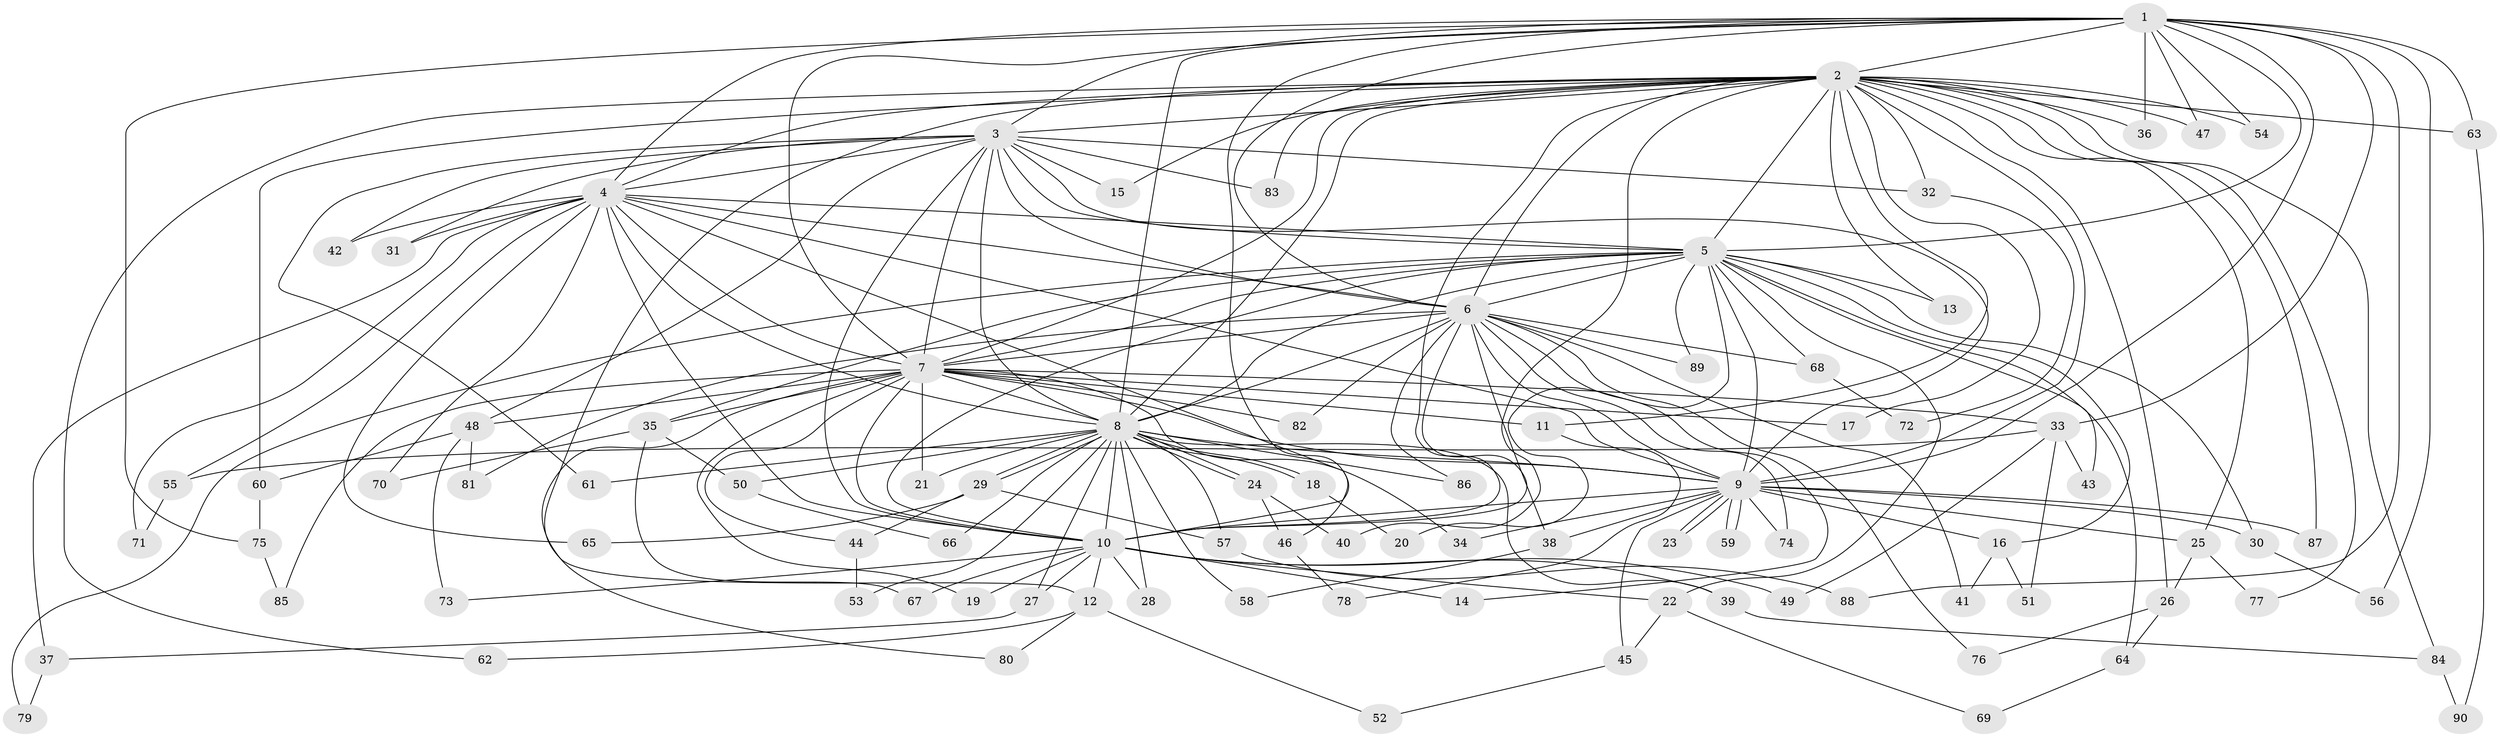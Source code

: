 // coarse degree distribution, {15: 0.027777777777777776, 9: 0.027777777777777776, 12: 0.027777777777777776, 14: 0.027777777777777776, 17: 0.027777777777777776, 18: 0.027777777777777776, 13: 0.027777777777777776, 4: 0.16666666666666666, 6: 0.027777777777777776, 10: 0.027777777777777776, 7: 0.05555555555555555, 8: 0.027777777777777776, 2: 0.2777777777777778, 1: 0.05555555555555555, 3: 0.1388888888888889, 5: 0.027777777777777776}
// Generated by graph-tools (version 1.1) at 2025/49/03/04/25 22:49:28]
// undirected, 90 vertices, 205 edges
graph export_dot {
  node [color=gray90,style=filled];
  1;
  2;
  3;
  4;
  5;
  6;
  7;
  8;
  9;
  10;
  11;
  12;
  13;
  14;
  15;
  16;
  17;
  18;
  19;
  20;
  21;
  22;
  23;
  24;
  25;
  26;
  27;
  28;
  29;
  30;
  31;
  32;
  33;
  34;
  35;
  36;
  37;
  38;
  39;
  40;
  41;
  42;
  43;
  44;
  45;
  46;
  47;
  48;
  49;
  50;
  51;
  52;
  53;
  54;
  55;
  56;
  57;
  58;
  59;
  60;
  61;
  62;
  63;
  64;
  65;
  66;
  67;
  68;
  69;
  70;
  71;
  72;
  73;
  74;
  75;
  76;
  77;
  78;
  79;
  80;
  81;
  82;
  83;
  84;
  85;
  86;
  87;
  88;
  89;
  90;
  1 -- 2;
  1 -- 3;
  1 -- 4;
  1 -- 5;
  1 -- 6;
  1 -- 7;
  1 -- 8;
  1 -- 9;
  1 -- 10;
  1 -- 33;
  1 -- 36;
  1 -- 47;
  1 -- 54;
  1 -- 56;
  1 -- 63;
  1 -- 75;
  1 -- 88;
  2 -- 3;
  2 -- 4;
  2 -- 5;
  2 -- 6;
  2 -- 7;
  2 -- 8;
  2 -- 9;
  2 -- 10;
  2 -- 11;
  2 -- 12;
  2 -- 13;
  2 -- 15;
  2 -- 17;
  2 -- 25;
  2 -- 26;
  2 -- 32;
  2 -- 36;
  2 -- 40;
  2 -- 47;
  2 -- 54;
  2 -- 60;
  2 -- 62;
  2 -- 63;
  2 -- 77;
  2 -- 83;
  2 -- 84;
  2 -- 87;
  3 -- 4;
  3 -- 5;
  3 -- 6;
  3 -- 7;
  3 -- 8;
  3 -- 9;
  3 -- 10;
  3 -- 15;
  3 -- 31;
  3 -- 32;
  3 -- 42;
  3 -- 48;
  3 -- 61;
  3 -- 83;
  4 -- 5;
  4 -- 6;
  4 -- 7;
  4 -- 8;
  4 -- 9;
  4 -- 10;
  4 -- 31;
  4 -- 37;
  4 -- 42;
  4 -- 46;
  4 -- 55;
  4 -- 65;
  4 -- 70;
  4 -- 71;
  5 -- 6;
  5 -- 7;
  5 -- 8;
  5 -- 9;
  5 -- 10;
  5 -- 13;
  5 -- 16;
  5 -- 20;
  5 -- 22;
  5 -- 30;
  5 -- 35;
  5 -- 43;
  5 -- 64;
  5 -- 68;
  5 -- 79;
  5 -- 89;
  6 -- 7;
  6 -- 8;
  6 -- 9;
  6 -- 10;
  6 -- 14;
  6 -- 38;
  6 -- 41;
  6 -- 68;
  6 -- 74;
  6 -- 76;
  6 -- 81;
  6 -- 82;
  6 -- 86;
  6 -- 89;
  7 -- 8;
  7 -- 9;
  7 -- 10;
  7 -- 11;
  7 -- 17;
  7 -- 19;
  7 -- 21;
  7 -- 33;
  7 -- 34;
  7 -- 35;
  7 -- 44;
  7 -- 48;
  7 -- 80;
  7 -- 82;
  7 -- 85;
  8 -- 9;
  8 -- 10;
  8 -- 18;
  8 -- 18;
  8 -- 21;
  8 -- 24;
  8 -- 24;
  8 -- 27;
  8 -- 28;
  8 -- 29;
  8 -- 29;
  8 -- 39;
  8 -- 50;
  8 -- 53;
  8 -- 57;
  8 -- 58;
  8 -- 61;
  8 -- 66;
  8 -- 86;
  9 -- 10;
  9 -- 16;
  9 -- 23;
  9 -- 23;
  9 -- 25;
  9 -- 30;
  9 -- 34;
  9 -- 38;
  9 -- 45;
  9 -- 59;
  9 -- 59;
  9 -- 74;
  9 -- 87;
  10 -- 12;
  10 -- 14;
  10 -- 19;
  10 -- 22;
  10 -- 27;
  10 -- 28;
  10 -- 39;
  10 -- 49;
  10 -- 67;
  10 -- 73;
  11 -- 78;
  12 -- 52;
  12 -- 62;
  12 -- 80;
  16 -- 41;
  16 -- 51;
  18 -- 20;
  22 -- 45;
  22 -- 69;
  24 -- 40;
  24 -- 46;
  25 -- 26;
  25 -- 77;
  26 -- 64;
  26 -- 76;
  27 -- 37;
  29 -- 44;
  29 -- 57;
  29 -- 65;
  30 -- 56;
  32 -- 72;
  33 -- 43;
  33 -- 49;
  33 -- 51;
  33 -- 55;
  35 -- 50;
  35 -- 67;
  35 -- 70;
  37 -- 79;
  38 -- 58;
  39 -- 84;
  44 -- 53;
  45 -- 52;
  46 -- 78;
  48 -- 60;
  48 -- 73;
  48 -- 81;
  50 -- 66;
  55 -- 71;
  57 -- 88;
  60 -- 75;
  63 -- 90;
  64 -- 69;
  68 -- 72;
  75 -- 85;
  84 -- 90;
}
